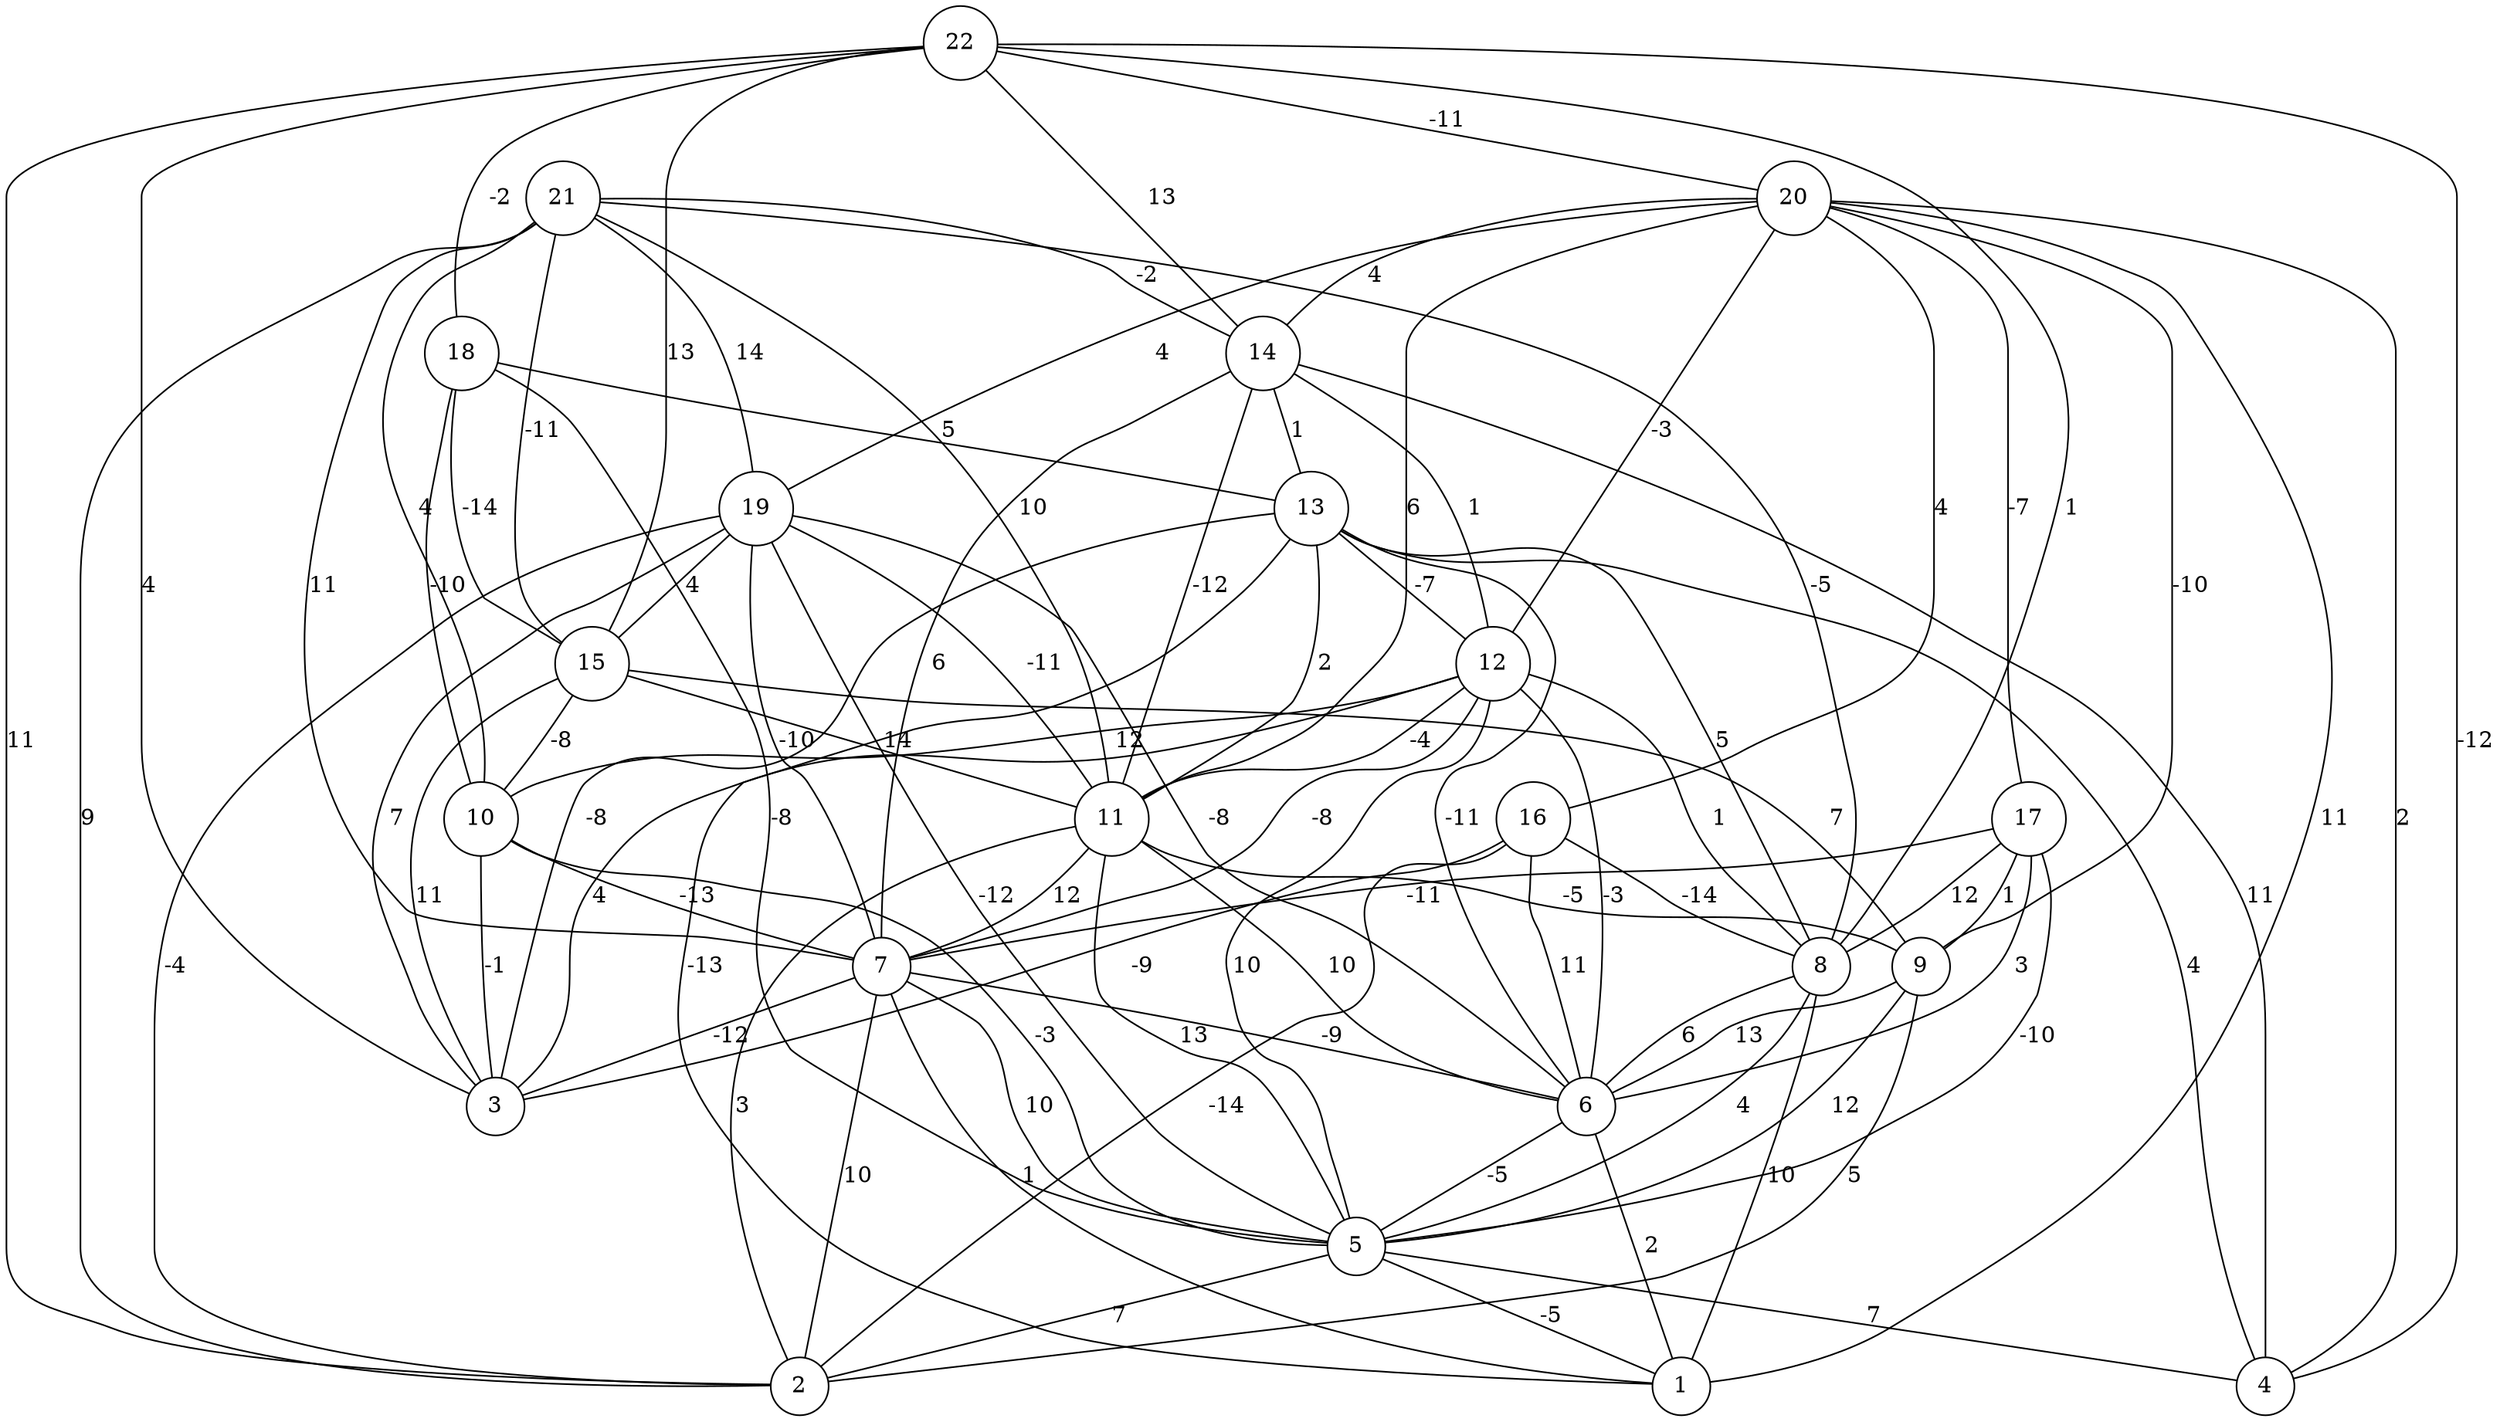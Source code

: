 graph { 
	 fontname="Helvetica,Arial,sans-serif" 
	 node [shape = circle]; 
	 22 -- 2 [label = "11"];
	 22 -- 3 [label = "4"];
	 22 -- 4 [label = "-12"];
	 22 -- 8 [label = "1"];
	 22 -- 14 [label = "13"];
	 22 -- 15 [label = "13"];
	 22 -- 18 [label = "-2"];
	 22 -- 20 [label = "-11"];
	 21 -- 2 [label = "9"];
	 21 -- 7 [label = "11"];
	 21 -- 8 [label = "-5"];
	 21 -- 10 [label = "4"];
	 21 -- 11 [label = "10"];
	 21 -- 14 [label = "-2"];
	 21 -- 15 [label = "-11"];
	 21 -- 19 [label = "14"];
	 20 -- 1 [label = "11"];
	 20 -- 4 [label = "2"];
	 20 -- 9 [label = "-10"];
	 20 -- 11 [label = "6"];
	 20 -- 12 [label = "-3"];
	 20 -- 14 [label = "4"];
	 20 -- 16 [label = "4"];
	 20 -- 17 [label = "-7"];
	 20 -- 19 [label = "4"];
	 19 -- 2 [label = "-4"];
	 19 -- 3 [label = "7"];
	 19 -- 5 [label = "-12"];
	 19 -- 6 [label = "-8"];
	 19 -- 7 [label = "-10"];
	 19 -- 11 [label = "-11"];
	 19 -- 15 [label = "4"];
	 18 -- 5 [label = "-8"];
	 18 -- 10 [label = "-10"];
	 18 -- 13 [label = "5"];
	 18 -- 15 [label = "-14"];
	 17 -- 5 [label = "-10"];
	 17 -- 6 [label = "3"];
	 17 -- 7 [label = "-11"];
	 17 -- 8 [label = "12"];
	 17 -- 9 [label = "1"];
	 16 -- 2 [label = "-14"];
	 16 -- 3 [label = "-9"];
	 16 -- 6 [label = "11"];
	 16 -- 8 [label = "-14"];
	 15 -- 3 [label = "11"];
	 15 -- 9 [label = "7"];
	 15 -- 10 [label = "-8"];
	 15 -- 11 [label = "14"];
	 14 -- 4 [label = "11"];
	 14 -- 7 [label = "6"];
	 14 -- 11 [label = "-12"];
	 14 -- 12 [label = "1"];
	 14 -- 13 [label = "1"];
	 13 -- 1 [label = "-13"];
	 13 -- 3 [label = "-8"];
	 13 -- 4 [label = "4"];
	 13 -- 6 [label = "-11"];
	 13 -- 8 [label = "5"];
	 13 -- 11 [label = "2"];
	 13 -- 12 [label = "-7"];
	 12 -- 3 [label = "4"];
	 12 -- 5 [label = "10"];
	 12 -- 6 [label = "-3"];
	 12 -- 7 [label = "-8"];
	 12 -- 8 [label = "1"];
	 12 -- 10 [label = "12"];
	 12 -- 11 [label = "-4"];
	 11 -- 2 [label = "3"];
	 11 -- 5 [label = "13"];
	 11 -- 6 [label = "10"];
	 11 -- 7 [label = "12"];
	 11 -- 9 [label = "-5"];
	 10 -- 3 [label = "-1"];
	 10 -- 5 [label = "-3"];
	 10 -- 7 [label = "-13"];
	 9 -- 2 [label = "5"];
	 9 -- 5 [label = "12"];
	 9 -- 6 [label = "13"];
	 8 -- 1 [label = "10"];
	 8 -- 5 [label = "4"];
	 8 -- 6 [label = "6"];
	 7 -- 1 [label = "1"];
	 7 -- 2 [label = "10"];
	 7 -- 3 [label = "-12"];
	 7 -- 5 [label = "10"];
	 7 -- 6 [label = "-9"];
	 6 -- 1 [label = "2"];
	 6 -- 5 [label = "-5"];
	 5 -- 1 [label = "-5"];
	 5 -- 2 [label = "7"];
	 5 -- 4 [label = "7"];
	 1;
	 2;
	 3;
	 4;
	 5;
	 6;
	 7;
	 8;
	 9;
	 10;
	 11;
	 12;
	 13;
	 14;
	 15;
	 16;
	 17;
	 18;
	 19;
	 20;
	 21;
	 22;
}
